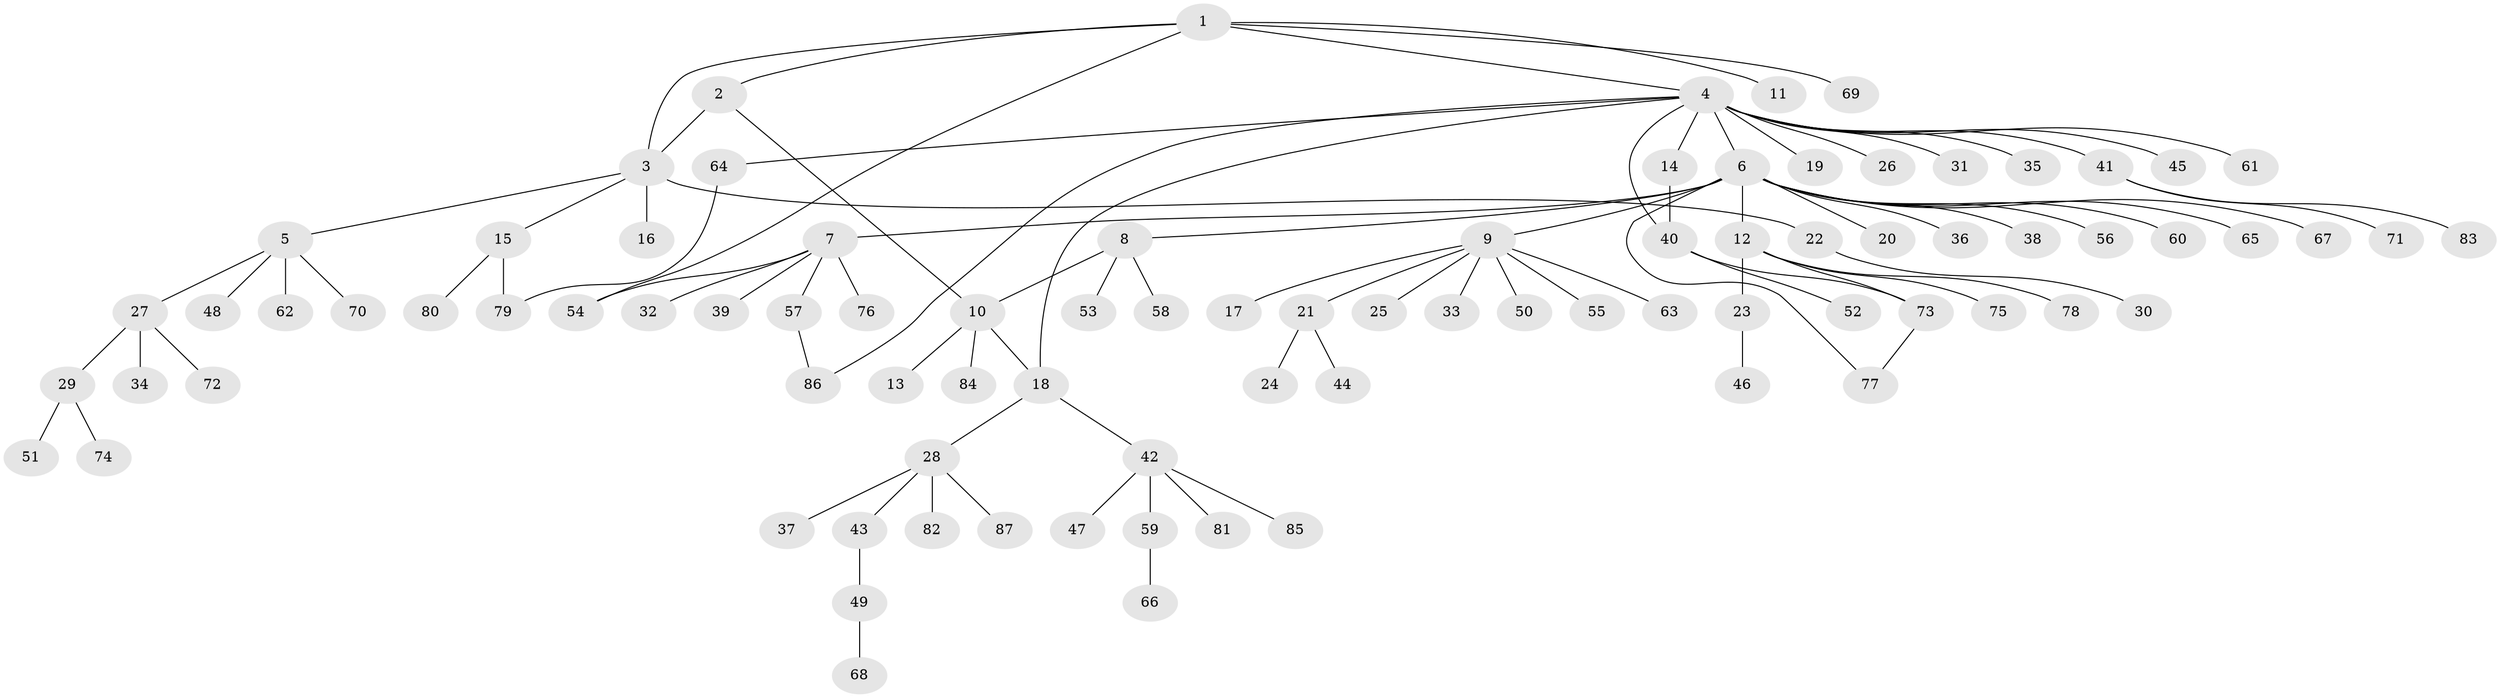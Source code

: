 // coarse degree distribution, {4: 0.07407407407407407, 9: 0.07407407407407407, 1: 0.5185185185185185, 5: 0.037037037037037035, 2: 0.1111111111111111, 3: 0.18518518518518517}
// Generated by graph-tools (version 1.1) at 2025/36/03/04/25 23:36:39]
// undirected, 87 vertices, 95 edges
graph export_dot {
  node [color=gray90,style=filled];
  1;
  2;
  3;
  4;
  5;
  6;
  7;
  8;
  9;
  10;
  11;
  12;
  13;
  14;
  15;
  16;
  17;
  18;
  19;
  20;
  21;
  22;
  23;
  24;
  25;
  26;
  27;
  28;
  29;
  30;
  31;
  32;
  33;
  34;
  35;
  36;
  37;
  38;
  39;
  40;
  41;
  42;
  43;
  44;
  45;
  46;
  47;
  48;
  49;
  50;
  51;
  52;
  53;
  54;
  55;
  56;
  57;
  58;
  59;
  60;
  61;
  62;
  63;
  64;
  65;
  66;
  67;
  68;
  69;
  70;
  71;
  72;
  73;
  74;
  75;
  76;
  77;
  78;
  79;
  80;
  81;
  82;
  83;
  84;
  85;
  86;
  87;
  1 -- 2;
  1 -- 3;
  1 -- 4;
  1 -- 11;
  1 -- 54;
  1 -- 69;
  2 -- 3;
  2 -- 10;
  3 -- 5;
  3 -- 15;
  3 -- 16;
  3 -- 22;
  4 -- 6;
  4 -- 14;
  4 -- 18;
  4 -- 19;
  4 -- 26;
  4 -- 31;
  4 -- 35;
  4 -- 40;
  4 -- 41;
  4 -- 45;
  4 -- 61;
  4 -- 64;
  4 -- 86;
  5 -- 27;
  5 -- 48;
  5 -- 62;
  5 -- 70;
  6 -- 7;
  6 -- 8;
  6 -- 9;
  6 -- 12;
  6 -- 20;
  6 -- 36;
  6 -- 38;
  6 -- 56;
  6 -- 60;
  6 -- 65;
  6 -- 67;
  6 -- 77;
  7 -- 32;
  7 -- 39;
  7 -- 54;
  7 -- 57;
  7 -- 76;
  8 -- 10;
  8 -- 53;
  8 -- 58;
  9 -- 17;
  9 -- 21;
  9 -- 25;
  9 -- 33;
  9 -- 50;
  9 -- 55;
  9 -- 63;
  10 -- 13;
  10 -- 18;
  10 -- 84;
  12 -- 23;
  12 -- 73;
  12 -- 75;
  12 -- 78;
  14 -- 40;
  15 -- 79;
  15 -- 80;
  18 -- 28;
  18 -- 42;
  21 -- 24;
  21 -- 44;
  22 -- 30;
  23 -- 46;
  27 -- 29;
  27 -- 34;
  27 -- 72;
  28 -- 37;
  28 -- 43;
  28 -- 82;
  28 -- 87;
  29 -- 51;
  29 -- 74;
  40 -- 52;
  40 -- 73;
  41 -- 71;
  41 -- 83;
  42 -- 47;
  42 -- 59;
  42 -- 81;
  42 -- 85;
  43 -- 49;
  49 -- 68;
  57 -- 86;
  59 -- 66;
  64 -- 79;
  73 -- 77;
}
